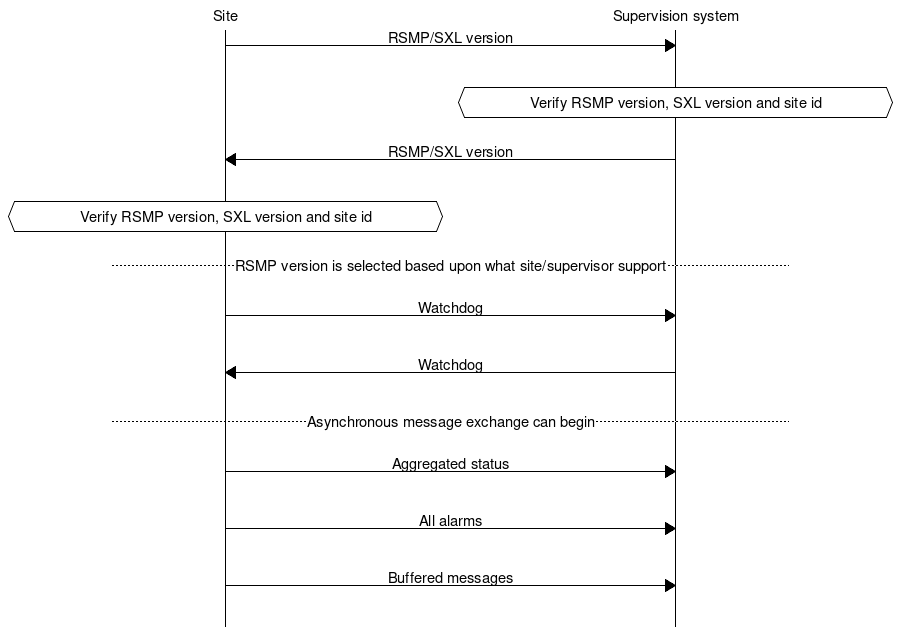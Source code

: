 # MSC for establish site-system

msc {
  hscale = "1.5", arcgradient = "0";

  a [label="Site"], b [label="Supervision system"];

  a=>b [ label = "RSMP/SXL version" ];
  |||;
  b abox b [ label = "Verify RSMP version, SXL version and site id" ];
  |||;
  a<=b [ label = "RSMP/SXL version" ];
  |||;
  a abox a [ label = "Verify RSMP version, SXL version and site id" ];
  |||;
  --- [ label = "RSMP version is selected based upon what site/supervisor support" ];
  |||;
  a=>b [ label = "Watchdog" ];
  |||;
  a<=b [ label = "Watchdog" ];
  |||;
  --- [ label = "Asynchronous message exchange can begin" ];
  |||;
  a=>b [ label = "Aggregated status" ];
  |||;
  a=>b [ label = "All alarms" ];
  |||;
  a=>b [ label = "Buffered messages" ];
  |||;
}
